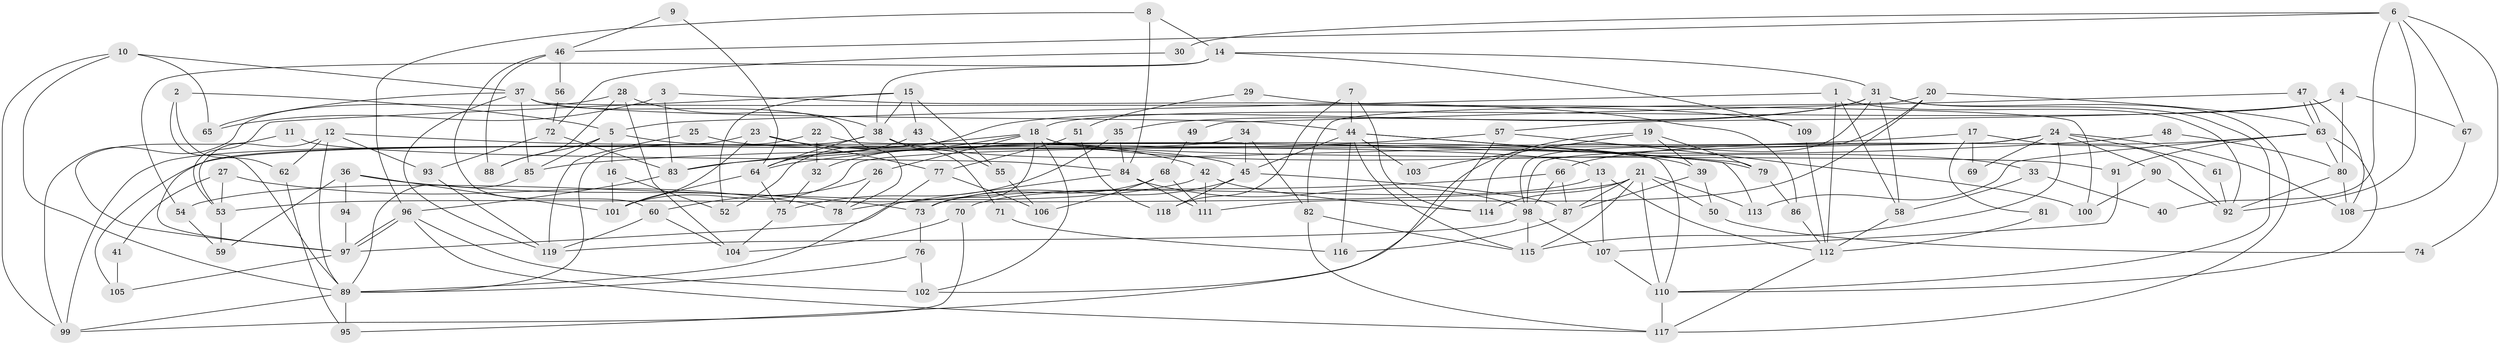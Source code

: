// Generated by graph-tools (version 1.1) at 2025/26/03/09/25 03:26:21]
// undirected, 119 vertices, 238 edges
graph export_dot {
graph [start="1"]
  node [color=gray90,style=filled];
  1;
  2;
  3;
  4;
  5;
  6;
  7;
  8;
  9;
  10;
  11;
  12;
  13;
  14;
  15;
  16;
  17;
  18;
  19;
  20;
  21;
  22;
  23;
  24;
  25;
  26;
  27;
  28;
  29;
  30;
  31;
  32;
  33;
  34;
  35;
  36;
  37;
  38;
  39;
  40;
  41;
  42;
  43;
  44;
  45;
  46;
  47;
  48;
  49;
  50;
  51;
  52;
  53;
  54;
  55;
  56;
  57;
  58;
  59;
  60;
  61;
  62;
  63;
  64;
  65;
  66;
  67;
  68;
  69;
  70;
  71;
  72;
  73;
  74;
  75;
  76;
  77;
  78;
  79;
  80;
  81;
  82;
  83;
  84;
  85;
  86;
  87;
  88;
  89;
  90;
  91;
  92;
  93;
  94;
  95;
  96;
  97;
  98;
  99;
  100;
  101;
  102;
  103;
  104;
  105;
  106;
  107;
  108;
  109;
  110;
  111;
  112;
  113;
  114;
  115;
  116;
  117;
  118;
  119;
  1 -- 5;
  1 -- 58;
  1 -- 92;
  1 -- 112;
  2 -- 5;
  2 -- 89;
  2 -- 62;
  3 -- 86;
  3 -- 83;
  3 -- 65;
  4 -- 18;
  4 -- 80;
  4 -- 57;
  4 -- 67;
  5 -- 85;
  5 -- 13;
  5 -- 16;
  5 -- 88;
  6 -- 46;
  6 -- 67;
  6 -- 30;
  6 -- 40;
  6 -- 74;
  6 -- 92;
  7 -- 114;
  7 -- 44;
  7 -- 118;
  8 -- 14;
  8 -- 96;
  8 -- 84;
  9 -- 46;
  9 -- 64;
  10 -- 37;
  10 -- 99;
  10 -- 65;
  10 -- 89;
  11 -- 97;
  11 -- 84;
  12 -- 89;
  12 -- 53;
  12 -- 62;
  12 -- 79;
  12 -- 93;
  13 -- 107;
  13 -- 112;
  13 -- 70;
  14 -- 38;
  14 -- 31;
  14 -- 54;
  14 -- 109;
  15 -- 38;
  15 -- 52;
  15 -- 43;
  15 -- 53;
  15 -- 55;
  16 -- 101;
  16 -- 52;
  17 -- 85;
  17 -- 92;
  17 -- 69;
  17 -- 81;
  18 -- 73;
  18 -- 32;
  18 -- 26;
  18 -- 33;
  18 -- 83;
  18 -- 91;
  18 -- 102;
  19 -- 39;
  19 -- 102;
  19 -- 79;
  19 -- 103;
  20 -- 63;
  20 -- 98;
  20 -- 82;
  20 -- 111;
  21 -- 113;
  21 -- 115;
  21 -- 50;
  21 -- 53;
  21 -- 87;
  21 -- 110;
  21 -- 114;
  22 -- 110;
  22 -- 89;
  22 -- 32;
  23 -- 42;
  23 -- 101;
  23 -- 77;
  23 -- 97;
  24 -- 115;
  24 -- 98;
  24 -- 61;
  24 -- 69;
  24 -- 90;
  24 -- 101;
  24 -- 108;
  25 -- 45;
  25 -- 119;
  26 -- 78;
  26 -- 60;
  27 -- 53;
  27 -- 78;
  27 -- 41;
  28 -- 99;
  28 -- 104;
  28 -- 38;
  28 -- 88;
  29 -- 51;
  29 -- 109;
  30 -- 72;
  31 -- 110;
  31 -- 117;
  31 -- 35;
  31 -- 52;
  31 -- 58;
  31 -- 114;
  32 -- 75;
  33 -- 58;
  33 -- 40;
  34 -- 45;
  34 -- 82;
  34 -- 105;
  35 -- 84;
  35 -- 75;
  36 -- 101;
  36 -- 59;
  36 -- 73;
  36 -- 94;
  37 -- 100;
  37 -- 65;
  37 -- 44;
  37 -- 78;
  37 -- 85;
  37 -- 119;
  38 -- 99;
  38 -- 39;
  38 -- 64;
  38 -- 71;
  39 -- 87;
  39 -- 50;
  41 -- 105;
  42 -- 114;
  42 -- 111;
  42 -- 54;
  43 -- 55;
  43 -- 64;
  44 -- 79;
  44 -- 45;
  44 -- 103;
  44 -- 113;
  44 -- 115;
  44 -- 116;
  45 -- 73;
  45 -- 87;
  45 -- 118;
  46 -- 60;
  46 -- 88;
  46 -- 56;
  47 -- 63;
  47 -- 63;
  47 -- 108;
  47 -- 49;
  48 -- 80;
  48 -- 83;
  49 -- 68;
  50 -- 74;
  51 -- 118;
  51 -- 77;
  53 -- 59;
  54 -- 59;
  55 -- 106;
  56 -- 72;
  57 -- 64;
  57 -- 95;
  57 -- 100;
  58 -- 112;
  60 -- 119;
  60 -- 104;
  61 -- 92;
  62 -- 95;
  63 -- 91;
  63 -- 66;
  63 -- 80;
  63 -- 110;
  63 -- 113;
  64 -- 75;
  64 -- 101;
  66 -- 87;
  66 -- 78;
  66 -- 98;
  67 -- 108;
  68 -- 73;
  68 -- 111;
  68 -- 106;
  70 -- 104;
  70 -- 99;
  71 -- 116;
  72 -- 83;
  72 -- 93;
  73 -- 76;
  75 -- 104;
  76 -- 89;
  76 -- 102;
  77 -- 89;
  77 -- 106;
  79 -- 86;
  80 -- 92;
  80 -- 108;
  81 -- 112;
  82 -- 115;
  82 -- 117;
  83 -- 96;
  84 -- 97;
  84 -- 98;
  84 -- 111;
  85 -- 89;
  86 -- 112;
  87 -- 116;
  89 -- 95;
  89 -- 99;
  90 -- 92;
  90 -- 100;
  91 -- 107;
  93 -- 119;
  94 -- 97;
  96 -- 117;
  96 -- 97;
  96 -- 97;
  96 -- 102;
  97 -- 105;
  98 -- 107;
  98 -- 115;
  98 -- 119;
  107 -- 110;
  109 -- 112;
  110 -- 117;
  112 -- 117;
}
